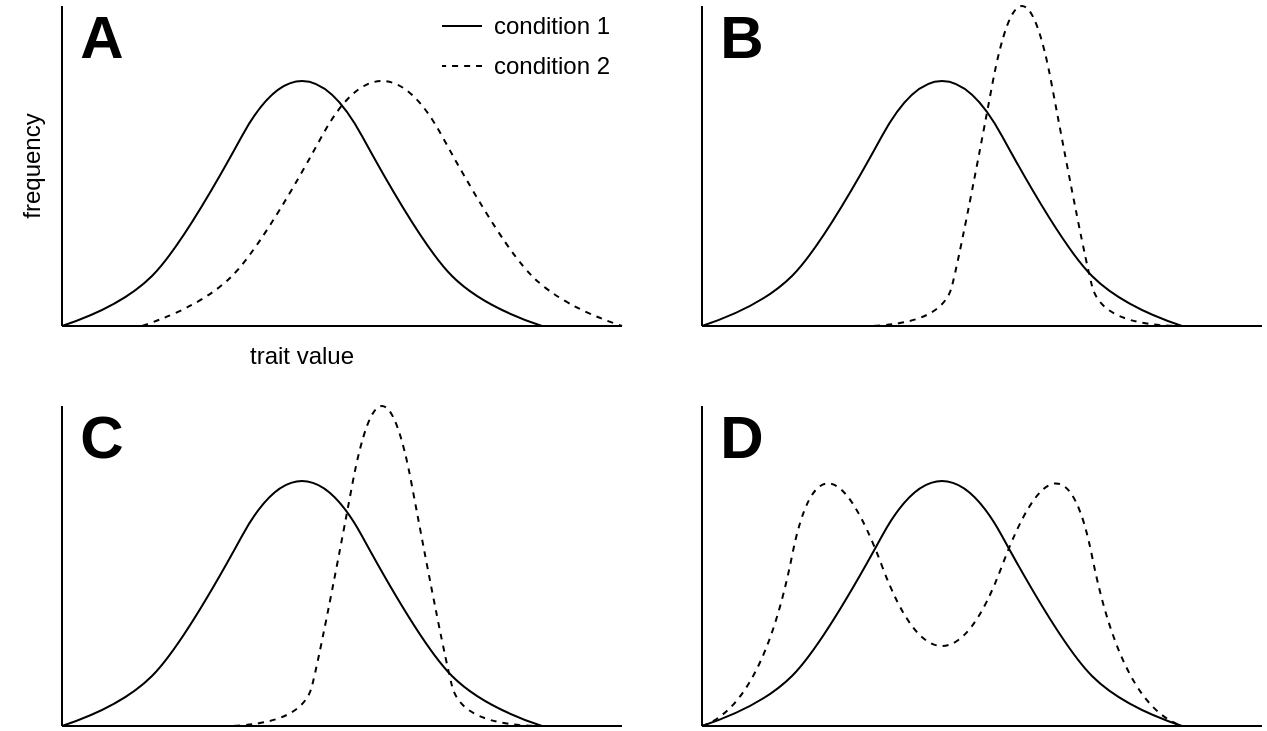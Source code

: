 <mxfile version="20.4.0" type="device"><diagram id="8hPEIPEZiZi8CtjNjrJ1" name="Page-1"><mxGraphModel dx="1118" dy="733" grid="1" gridSize="10" guides="1" tooltips="1" connect="1" arrows="1" fold="1" page="1" pageScale="1" pageWidth="850" pageHeight="1100" math="1" shadow="0"><root><mxCell id="0"/><mxCell id="1" parent="0"/><mxCell id="oVgjyUxgLuXUaCVpIyqY-4" value="" style="endArrow=none;html=1;rounded=0;curved=1;" edge="1" parent="1"><mxGeometry width="50" height="50" relative="1" as="geometry"><mxPoint x="40" y="240" as="sourcePoint"/><mxPoint x="40" y="80" as="targetPoint"/></mxGeometry></mxCell><mxCell id="oVgjyUxgLuXUaCVpIyqY-5" value="" style="endArrow=none;html=1;rounded=0;curved=1;" edge="1" parent="1"><mxGeometry width="50" height="50" relative="1" as="geometry"><mxPoint x="40" y="240" as="sourcePoint"/><mxPoint x="320" y="240" as="targetPoint"/></mxGeometry></mxCell><mxCell id="oVgjyUxgLuXUaCVpIyqY-8" value="" style="endArrow=none;html=1;rounded=0;curved=1;" edge="1" parent="1"><mxGeometry width="50" height="50" relative="1" as="geometry"><mxPoint x="40" y="240" as="sourcePoint"/><mxPoint x="280" y="240" as="targetPoint"/><Array as="points"><mxPoint x="70" y="230"/><mxPoint x="100" y="200"/><mxPoint x="160" y="90"/><mxPoint x="220" y="200"/><mxPoint x="250" y="230"/></Array></mxGeometry></mxCell><mxCell id="oVgjyUxgLuXUaCVpIyqY-9" value="&lt;b&gt;&lt;font style=&quot;font-size: 30px;&quot;&gt;A&lt;/font&gt;&lt;/b&gt;" style="rounded=1;whiteSpace=wrap;html=1;strokeColor=none;fillColor=none;arcSize=25;" vertex="1" parent="1"><mxGeometry x="40" y="80" width="40" height="30" as="geometry"/></mxCell><mxCell id="oVgjyUxgLuXUaCVpIyqY-10" value="trait value" style="rounded=1;whiteSpace=wrap;html=1;strokeColor=none;fillColor=none;" vertex="1" parent="1"><mxGeometry x="120" y="240" width="80" height="30" as="geometry"/></mxCell><mxCell id="oVgjyUxgLuXUaCVpIyqY-11" value="frequency" style="rounded=1;whiteSpace=wrap;html=1;strokeColor=none;fillColor=none;rotation=-90;" vertex="1" parent="1"><mxGeometry x="-15" y="145" width="80" height="30" as="geometry"/></mxCell><mxCell id="oVgjyUxgLuXUaCVpIyqY-25" value="" style="endArrow=none;html=1;rounded=0;curved=1;dashed=1;" edge="1" parent="1"><mxGeometry width="50" height="50" relative="1" as="geometry"><mxPoint x="80" y="240" as="sourcePoint"/><mxPoint x="320" y="240" as="targetPoint"/><Array as="points"><mxPoint x="110" y="230"/><mxPoint x="140" y="200"/><mxPoint x="200" y="90"/><mxPoint x="260" y="200"/><mxPoint x="290" y="230"/></Array></mxGeometry></mxCell><mxCell id="oVgjyUxgLuXUaCVpIyqY-28" value="" style="endArrow=none;html=1;rounded=0;curved=1;" edge="1" parent="1"><mxGeometry width="50" height="50" relative="1" as="geometry"><mxPoint x="360" y="240" as="sourcePoint"/><mxPoint x="360" y="80" as="targetPoint"/></mxGeometry></mxCell><mxCell id="oVgjyUxgLuXUaCVpIyqY-29" value="" style="endArrow=none;html=1;rounded=0;curved=1;" edge="1" parent="1"><mxGeometry width="50" height="50" relative="1" as="geometry"><mxPoint x="360" y="240" as="sourcePoint"/><mxPoint x="640" y="240" as="targetPoint"/></mxGeometry></mxCell><mxCell id="oVgjyUxgLuXUaCVpIyqY-30" value="" style="endArrow=none;html=1;rounded=0;curved=1;" edge="1" parent="1"><mxGeometry width="50" height="50" relative="1" as="geometry"><mxPoint x="360" y="240" as="sourcePoint"/><mxPoint x="600" y="240" as="targetPoint"/><Array as="points"><mxPoint x="390" y="230"/><mxPoint x="420" y="200"/><mxPoint x="480" y="90"/><mxPoint x="540" y="200"/><mxPoint x="570" y="230"/></Array></mxGeometry></mxCell><mxCell id="oVgjyUxgLuXUaCVpIyqY-31" value="&lt;b&gt;&lt;font style=&quot;font-size: 30px;&quot;&gt;B&lt;/font&gt;&lt;/b&gt;" style="rounded=1;whiteSpace=wrap;html=1;strokeColor=none;fillColor=none;arcSize=25;" vertex="1" parent="1"><mxGeometry x="360" y="80" width="40" height="30" as="geometry"/></mxCell><mxCell id="oVgjyUxgLuXUaCVpIyqY-34" value="" style="endArrow=none;html=1;rounded=0;curved=1;dashed=1;" edge="1" parent="1"><mxGeometry width="50" height="50" relative="1" as="geometry"><mxPoint x="440" y="240" as="sourcePoint"/><mxPoint x="600" y="240" as="targetPoint"/><Array as="points"><mxPoint x="480" y="240"/><mxPoint x="490" y="200"/><mxPoint x="520" y="40"/><mxPoint x="550" y="200"/><mxPoint x="560" y="240"/></Array></mxGeometry></mxCell><mxCell id="oVgjyUxgLuXUaCVpIyqY-50" value="" style="endArrow=none;html=1;rounded=0;curved=1;" edge="1" parent="1"><mxGeometry width="50" height="50" relative="1" as="geometry"><mxPoint x="40" y="440" as="sourcePoint"/><mxPoint x="40" y="280" as="targetPoint"/></mxGeometry></mxCell><mxCell id="oVgjyUxgLuXUaCVpIyqY-51" value="" style="endArrow=none;html=1;rounded=0;curved=1;" edge="1" parent="1"><mxGeometry width="50" height="50" relative="1" as="geometry"><mxPoint x="40" y="440" as="sourcePoint"/><mxPoint x="320" y="440" as="targetPoint"/></mxGeometry></mxCell><mxCell id="oVgjyUxgLuXUaCVpIyqY-52" value="" style="endArrow=none;html=1;rounded=0;curved=1;" edge="1" parent="1"><mxGeometry width="50" height="50" relative="1" as="geometry"><mxPoint x="40" y="440" as="sourcePoint"/><mxPoint x="280" y="440" as="targetPoint"/><Array as="points"><mxPoint x="70" y="430"/><mxPoint x="100" y="400"/><mxPoint x="160" y="290"/><mxPoint x="220" y="400"/><mxPoint x="250" y="430"/></Array></mxGeometry></mxCell><mxCell id="oVgjyUxgLuXUaCVpIyqY-53" value="&lt;b&gt;&lt;font style=&quot;font-size: 30px;&quot;&gt;C&lt;/font&gt;&lt;/b&gt;" style="rounded=1;whiteSpace=wrap;html=1;strokeColor=none;fillColor=none;arcSize=25;" vertex="1" parent="1"><mxGeometry x="40" y="280" width="40" height="30" as="geometry"/></mxCell><mxCell id="oVgjyUxgLuXUaCVpIyqY-57" value="" style="endArrow=none;html=1;rounded=0;curved=1;dashed=1;" edge="1" parent="1"><mxGeometry width="50" height="50" relative="1" as="geometry"><mxPoint x="120" y="440" as="sourcePoint"/><mxPoint x="280" y="440" as="targetPoint"/><Array as="points"><mxPoint x="160" y="440"/><mxPoint x="170" y="400"/><mxPoint x="200" y="240"/><mxPoint x="230" y="400"/><mxPoint x="240" y="440"/></Array></mxGeometry></mxCell><mxCell id="oVgjyUxgLuXUaCVpIyqY-58" value="" style="endArrow=none;html=1;rounded=0;curved=1;" edge="1" parent="1"><mxGeometry width="50" height="50" relative="1" as="geometry"><mxPoint x="360.0" y="440" as="sourcePoint"/><mxPoint x="360.0" y="280" as="targetPoint"/></mxGeometry></mxCell><mxCell id="oVgjyUxgLuXUaCVpIyqY-59" value="" style="endArrow=none;html=1;rounded=0;curved=1;" edge="1" parent="1"><mxGeometry width="50" height="50" relative="1" as="geometry"><mxPoint x="360.0" y="440" as="sourcePoint"/><mxPoint x="640" y="440" as="targetPoint"/></mxGeometry></mxCell><mxCell id="oVgjyUxgLuXUaCVpIyqY-60" value="" style="endArrow=none;html=1;rounded=0;curved=1;" edge="1" parent="1"><mxGeometry width="50" height="50" relative="1" as="geometry"><mxPoint x="360.0" y="440" as="sourcePoint"/><mxPoint x="600" y="440" as="targetPoint"/><Array as="points"><mxPoint x="390" y="430"/><mxPoint x="420" y="400"/><mxPoint x="480" y="290"/><mxPoint x="540" y="400"/><mxPoint x="570" y="430"/></Array></mxGeometry></mxCell><mxCell id="oVgjyUxgLuXUaCVpIyqY-61" value="&lt;b&gt;&lt;font style=&quot;font-size: 30px;&quot;&gt;D&lt;/font&gt;&lt;/b&gt;" style="rounded=1;whiteSpace=wrap;html=1;strokeColor=none;fillColor=none;arcSize=25;" vertex="1" parent="1"><mxGeometry x="360" y="280" width="40" height="30" as="geometry"/></mxCell><mxCell id="oVgjyUxgLuXUaCVpIyqY-62" value="" style="endArrow=none;html=1;rounded=0;curved=1;dashed=1;" edge="1" parent="1"><mxGeometry width="50" height="50" relative="1" as="geometry"><mxPoint x="360.0" y="440" as="sourcePoint"/><mxPoint x="600" y="440" as="targetPoint"/><Array as="points"><mxPoint x="390" y="430"/><mxPoint x="420" y="280"/><mxPoint x="480" y="440"/><mxPoint x="540" y="280"/><mxPoint x="570" y="430"/></Array></mxGeometry></mxCell><mxCell id="oVgjyUxgLuXUaCVpIyqY-66" style="edgeStyle=orthogonalEdgeStyle;curved=1;rounded=0;orthogonalLoop=1;jettySize=auto;html=1;exitX=0;exitY=0.5;exitDx=0;exitDy=0;fontSize=12;endArrow=none;endFill=0;" edge="1" parent="1" source="oVgjyUxgLuXUaCVpIyqY-63"><mxGeometry relative="1" as="geometry"><mxPoint x="230" y="90" as="targetPoint"/></mxGeometry></mxCell><mxCell id="oVgjyUxgLuXUaCVpIyqY-63" value="condition 1" style="rounded=1;whiteSpace=wrap;html=1;strokeColor=none;fillColor=none;arcSize=25;" vertex="1" parent="1"><mxGeometry x="250" y="80" width="70" height="20" as="geometry"/></mxCell><mxCell id="oVgjyUxgLuXUaCVpIyqY-67" style="edgeStyle=orthogonalEdgeStyle;curved=1;rounded=0;orthogonalLoop=1;jettySize=auto;html=1;exitX=0;exitY=0.5;exitDx=0;exitDy=0;fontSize=12;endArrow=none;endFill=0;dashed=1;" edge="1" parent="1" source="oVgjyUxgLuXUaCVpIyqY-68"><mxGeometry relative="1" as="geometry"><mxPoint x="230" y="110" as="targetPoint"/></mxGeometry></mxCell><mxCell id="oVgjyUxgLuXUaCVpIyqY-68" value="&lt;font style=&quot;font-size: 12px;&quot;&gt;condition 2&lt;/font&gt;" style="rounded=1;whiteSpace=wrap;html=1;strokeColor=none;fillColor=none;arcSize=25;" vertex="1" parent="1"><mxGeometry x="250" y="100" width="70" height="20" as="geometry"/></mxCell></root></mxGraphModel></diagram></mxfile>